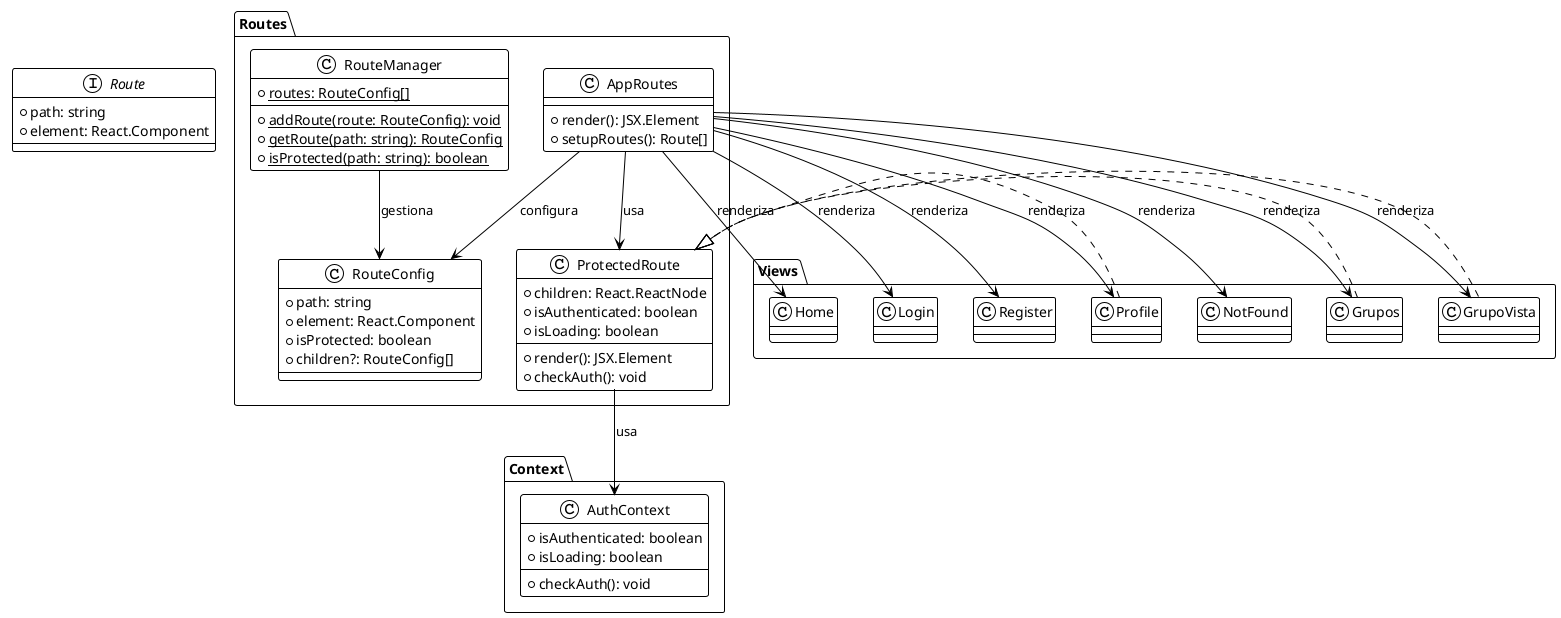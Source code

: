 @startuml Routes
!theme plain
skinparam classStyle rectangle

package "Routes" {
    class AppRoutes {
        +render(): JSX.Element
        +setupRoutes(): Route[]
    }

    class ProtectedRoute {
        +children: React.ReactNode
        +isAuthenticated: boolean
        +isLoading: boolean
        +render(): JSX.Element
        +checkAuth(): void
    }

    class RouteConfig {
        +path: string
        +element: React.Component
        +isProtected: boolean
        +children?: RouteConfig[]
    }

    class RouteManager {
        +{static} routes: RouteConfig[]
        +{static} addRoute(route: RouteConfig): void
        +{static} getRoute(path: string): RouteConfig
        +{static} isProtected(path: string): boolean
    }
}

package "Views" {
    class Home
    class Login
    class Register
    class Profile
    class NotFound
    class Grupos
    class GrupoVista
}

package "Context" {
    class AuthContext {
        +isAuthenticated: boolean
        +isLoading: boolean
        +checkAuth(): void
    }
}

' Interfaces
interface Route {
    +path: string
    +element: React.Component
}

' Relaciones
AppRoutes --> RouteConfig : configura
AppRoutes --> ProtectedRoute : usa
ProtectedRoute --> AuthContext : usa
RouteManager --> RouteConfig : gestiona

' Dependencias de vistas
AppRoutes --> Home : renderiza
AppRoutes --> Login : renderiza
AppRoutes --> Register : renderiza
AppRoutes --> Profile : renderiza
AppRoutes --> NotFound : renderiza
AppRoutes --> Grupos : renderiza
AppRoutes --> GrupoVista : renderiza

' Rutas protegidas
Profile ..|> ProtectedRoute
Grupos ..|> ProtectedRoute
GrupoVista ..|> ProtectedRoute

@enduml 